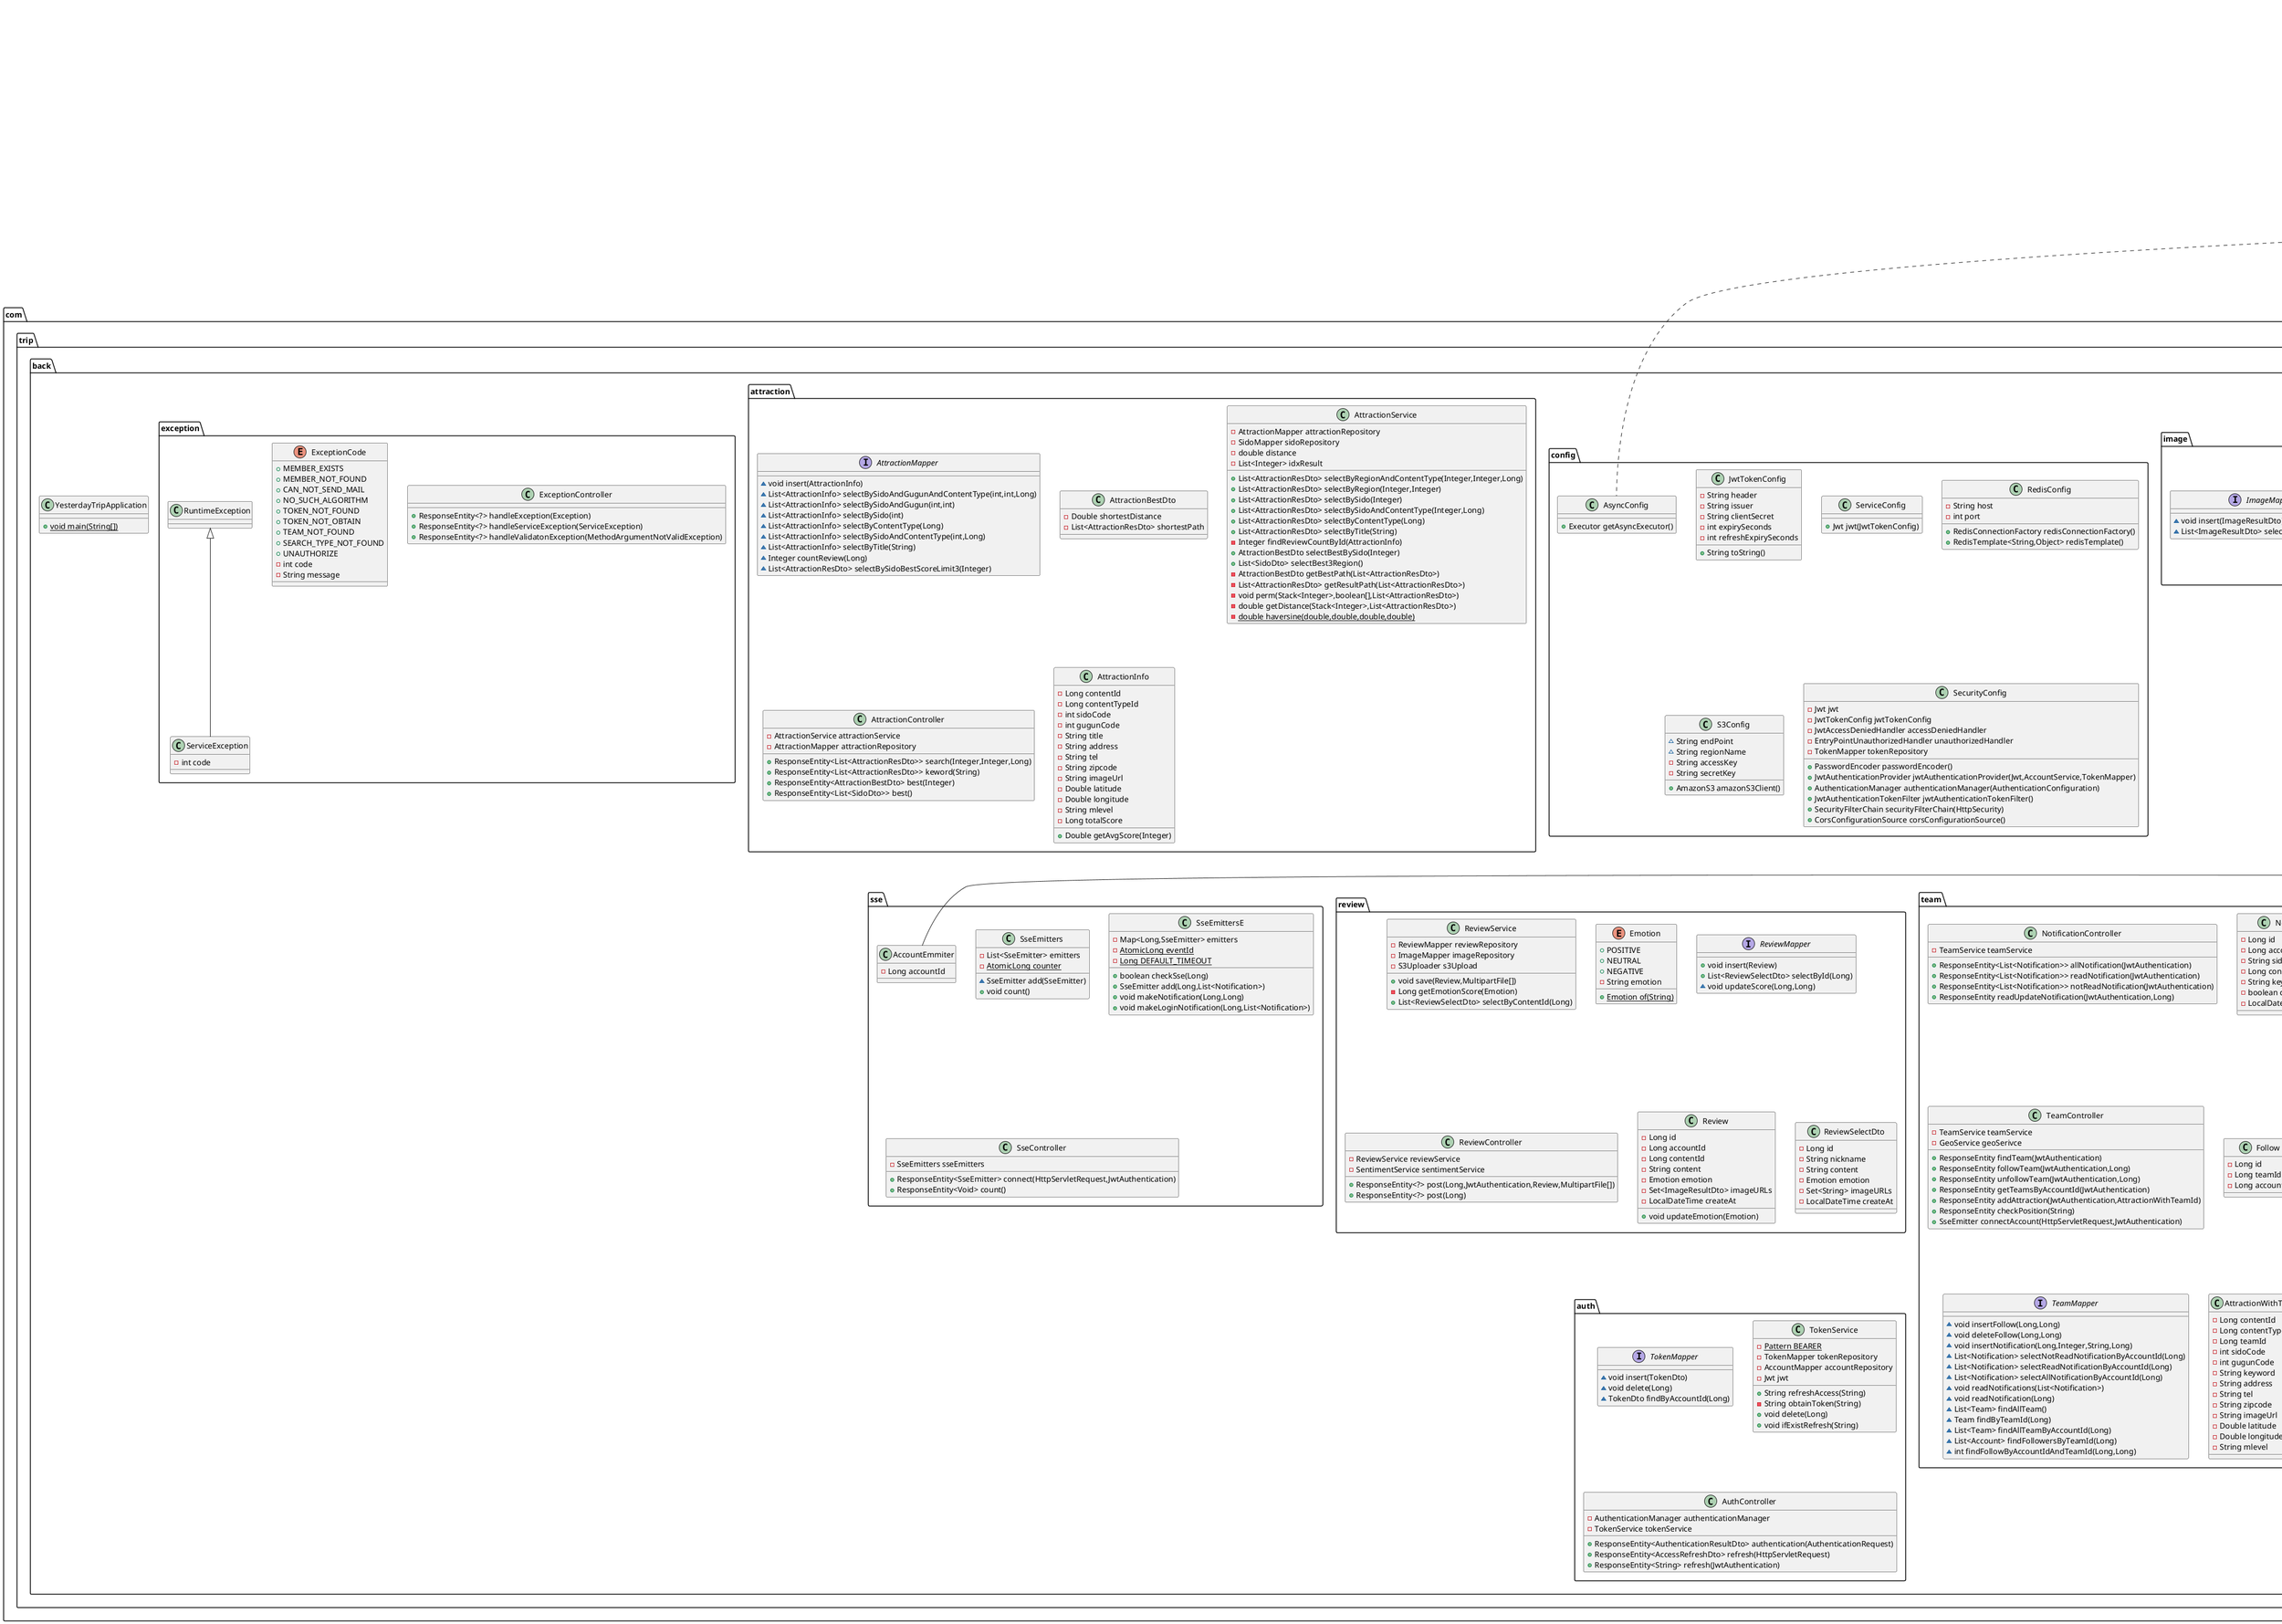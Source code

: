 @startuml
class com.trip.back.mail.RealEmailService {
- JavaMailSender javaMailSender
+ void sendEamil(EmailMessage)
}
class com.trip.back.security.JwtAuthenticationTokenFilter {
- {static} Pattern BEARER
- Logger log
- String headerKey
- Jwt jwt
+ void doFilter(ServletRequest,ServletResponse,FilterChain)
- List<GrantedAuthority> obtainAuthorities(Claims)
- boolean canRefresh(Claims,long)
- Claims verify(String)
- String obtainAuthorizationToken(HttpServletRequest)
}
class com.trip.back.geo.GeoService {
- String clientId
- String clientSecret
- String url
- ObjectMapper objectMapper
+ GeoResDto makePositon(String)
}
enum com.trip.back.account.Role {
+  USER
+  ADMIN
- String value
+ String value()
+ {static} Role of(String)
}
class com.trip.back.account.Roles {
- Long roleId
- Long roleAccountId
- String role
}
class com.trip.back.image.S3Uploader {
- String s3URL
- AmazonS3 s3
- String bucketName
- String folderName
+ Optional<String> upload(MultipartFile,String)
- String upload(File,String)
- String putS3(File,String)
- void removeNewFile(File)
- Optional<File> convert(MultipartFile)
}
class com.trip.back.account.event.AccountventListener {
- EmailService emailService
- {static} String domain
+ void handlerPasswordEvent(FindEmailEvent)
+ void handleVerificateEvent(VerificateEmailEvent)
}
class com.trip.back.config.AsyncConfig {
+ Executor getAsyncExecutor()
}
class com.trip.back.mail.ConsoleMailSender {
+ void sendEamil(EmailMessage)
}
class com.trip.back.config.JwtTokenConfig {
- String header
- String issuer
- String clientSecret
- int expirySeconds
- int refreshExpirySeconds
+ String toString()
}
interface com.trip.back.attraction.AttractionMapper {
~ void insert(AttractionInfo)
~ List<AttractionInfo> selectBySidoAndGugunAndContentType(int,int,Long)
~ List<AttractionInfo> selectBySidoAndGugun(int,int)
~ List<AttractionInfo> selectBySido(int)
~ List<AttractionInfo> selectByContentType(Long)
~ List<AttractionInfo> selectBySidoAndContentType(int,Long)
~ List<AttractionInfo> selectByTitle(String)
~ Integer countReview(Long)
~ List<AttractionResDto> selectBySidoBestScoreLimit3(Integer)
}
interface com.trip.back.region.SidoMapper {
+ List<Sido> selectAll()
+ String selectByCode(Integer)
}
class com.trip.back.account.event.VerificateEmailEvent {
- String email
- String code
}
class com.trip.back.security.JwtAuthentication {
+ Id<Account,Long> id
+ String name
+ String email
+ String toString()
}

class com.trip.back.team.NotificationController {
- TeamService teamService
+ ResponseEntity<List<Notification>> allNotification(JwtAuthentication)
+ ResponseEntity<List<Notification>> readNotification(JwtAuthentication)
+ ResponseEntity<List<Notification>> notReadNotification(JwtAuthentication)
+ ResponseEntity readUpdateNotification(JwtAuthentication,Long)
}


class com.trip.back.review.ReviewService {
- ReviewMapper reviewRepository
- ImageMapper imageRepository
- S3Uploader s3Upload
+ void save(Review,MultipartFile[])
- Long getEmotionScore(Emotion)
+ List<ReviewSelectDto> selectByContentId(Long)
}
class com.trip.back.security.JwtAuthenticationToken {
- Object principal
- String credentials
~ AuthenticationRequest authenticationRequest()
+ Object getPrincipal()
+ String getCredentials()
+ void setAuthenticated(boolean)
+ void eraseCredentials()
+ String toString()
}
class com.trip.back.region.Sido {
- int sidoCode
- String name
}
class com.trip.back.account.event.FindEmailEvent {
- String email
- String password
}


class com.trip.back.config.ServiceConfig {
+ Jwt jwt(JwtTokenConfig)
}
enum com.trip.back.review.Emotion {
+  POSITIVE
+  NEUTRAL
+  NEGATIVE
- String emotion
+ {static} Emotion of(String)
}
class com.trip.back.geo.GeoResponse {
~ Addresses[] addresses
}
class com.trip.back.exception.ExceptionController {
+ ResponseEntity<?> handleException(Exception)
+ ResponseEntity<?> handleServiceException(ServiceException)
+ ResponseEntity<?> handleValidatonException(MethodArgumentNotValidException)
}
class com.trip.back.attraction.AttractionBestDto {
- Double shortestDistance
- List<AttractionResDto> shortestPath
}

class com.trip.back.team.Notification {
- Long id
- Long accountId
- String sidoName
- Long contentTypeId
- String keyword
- boolean checked
- LocalDateTime createAt
}

class com.trip.back.attraction.AttractionService {
- AttractionMapper attractionRepository
- SidoMapper sidoRepository
- double distance
- List<Integer> idxResult
+ List<AttractionResDto> selectByRegionAndContentType(Integer,Integer,Long)
+ List<AttractionResDto> selectByRegion(Integer,Integer)
+ List<AttractionResDto> selectBySido(Integer)
+ List<AttractionResDto> selectBySidoAndContentType(Integer,Long)
+ List<AttractionResDto> selectByContentType(Long)
+ List<AttractionResDto> selectByTitle(String)
- Integer findReviewCountById(AttractionInfo)
+ AttractionBestDto selectBestBySido(Integer)
+ List<SidoDto> selectBest3Region()
- AttractionBestDto getBestPath(List<AttractionResDto>)
- List<AttractionResDto> getResultPath(List<AttractionResDto>)
- void perm(Stack<Integer>,boolean[],List<AttractionResDto>)
- double getDistance(Stack<Integer>,List<AttractionResDto>)
- {static} double haversine(double,double,double,double)
}
class com.trip.back.team.Team {
- Long id
- String name
- Long accountId
}
class com.trip.back.attraction.AttractionController {
- AttractionService attractionService
- AttractionMapper attractionRepository
+ ResponseEntity<List<AttractionResDto>> search(Integer,Integer,Long)
+ ResponseEntity<List<AttractionResDto>> keword(String)
+ ResponseEntity<AttractionBestDto> best(Integer)
+ ResponseEntity<List<SidoDto>> best()
}
class com.trip.back.sse.SseEmitters {
- List<SseEmitter> emitters
- {static} AtomicLong counter
~ SseEmitter add(SseEmitter)
+ void count()
}
class com.trip.back.YesterdayTripApplication {
+ {static} void main(String[])
}
class com.trip.back.team.TeamController {
- TeamService teamService
- GeoService geoSerivce
+ ResponseEntity findTeam(JwtAuthentication)
+ ResponseEntity followTeam(JwtAuthentication,Long)
+ ResponseEntity unfollowTeam(JwtAuthentication,Long)
+ ResponseEntity getTeamsByAccountId(JwtAuthentication)
+ ResponseEntity addAttraction(JwtAuthentication,AttractionWithTeamId)
+ ResponseEntity checkPosition(String)
+ SseEmitter connectAccount(HttpServletRequest,JwtAuthentication)
}

class com.trip.back.config.RedisConfig {
- String host
- int port
+ RedisConnectionFactory redisConnectionFactory()
+ RedisTemplate<String,Object> redisTemplate()
}
class com.trip.back.sse.SseEmittersE {
- Map<Long,SseEmitter> emitters
- {static} AtomicLong eventId
- {static} Long DEFAULT_TIMEOUT
+ boolean checkSse(Long)
+ SseEmitter add(Long,List<Notification>)
+ void makeNotification(Long,Long)
+ void makeLoginNotification(Long,List<Notification>)
}
interface com.trip.back.region.GugunMapper {
~ void insert(Gugun)
~ List<Gugun> selectBySidoCode(int)
}

class com.trip.back.security.Jwt {
- String issuer
- String clientSecret
- int expirySeconds
- Algorithm algorithm
- JWTVerifier jwtVerifier
- int refreshExpirySeconds
+ String newToken(Claims)
+ String newRefreshToken(Claims)
+ String refreshToken(String)
+ Claims verify(String)
+ String getIssuer()
+ String getClientSecret()
+ int getExpirySeconds()
+ Algorithm getAlgorithm()
+ JWTVerifier getJwtVerifier()
}
class com.trip.back.security.Jwt$Claims {
+ Long userKey
+ String email
~ String nickname
~ String[] roles
~ Date iat
~ Date exp
+ {static} Claims of(long,String,String,String[])
~ long iat()
~ long exp()
~ void eraseIat()
~ void eraseExp()
+ String toString()
}
class com.trip.back.team.Follow {
- Long id
- Long teamId
- Long accountId
}

interface com.trip.back.account.AccountMapper {
~ int save(Account)
~ Account findByEmail(String)
~ Account findByNickname(String)
~ Account findById(Long)
~ void updateRandomPassword(String,Long)
~ void updatePassword(String,Long)
~ int saveRole(Roles)
~ List<Roles> getRoles(Long)
}


class com.trip.back.sentiment.Document {
- String sentiment
}
interface com.trip.back.image.ImageMapper {
~ void insert(ImageResultDto)
~ List<ImageResultDto> selectByReviewId(Long)
}
enum com.trip.back.region.ContentType {
+  TOURIST
+  CULTURAL
+  FESTIVAL
+  LODGMENT
+  FOOD
- Integer contentTypeId
- String contentTypeName
+ Integer getContentTypeId()
+ String getContentTypeName()
}
class com.trip.back.security.EntryPointUnauthorizedHandler {
~ {static} ResponseEntity<?> E401
- ObjectMapper objectMaper
+ void commence(HttpServletRequest,HttpServletResponse,AuthenticationException)
}
class com.trip.back.sentiment.SentimentService {
- String clientId
- String clientSecret
- String url
- ObjectMapper objectMapper
+ Emotion makeEmotion(String)
}
enum com.trip.back.exception.ExceptionCode {
+  MEMBER_EXISTS
+  MEMBER_NOT_FOUND
+  CAN_NOT_SEND_MAIL
+  NO_SUCH_ALGORITHM
+  TOKEN_NOT_FOUND
+  TOKEN_NOT_OBTAIN
+  TEAM_NOT_FOUND
+  SEARCH_TYPE_NOT_FOUND
+  UNAUTHORIZE
- int code
- String message
}
class com.trip.back.sse.SseController {
- SseEmitters sseEmitters
+ ResponseEntity<SseEmitter> connect(HttpServletRequest,JwtAuthentication)
+ ResponseEntity<Void> count()
}
class com.trip.back.account.AccountService {
- {static} String AUTH_CODE_PREFIX
- long authCodeExpirationMillis
- RedisService redisService
- AccountMapper accountRepository
- PasswordEncoder passwordEncoder
- ApplicationEventPublisher eventPublisher
+ void join(Account)
+ Account findByEmail(String)
+ Account findByNickname(String)
+ Account login(String,String)
+ void missPass(String)
+ void sendCodeToEmail(String)
- String createCode()
+ boolean verifiedCode(String,String)
+ boolean checkPass(String,String)
+ void changePass(String,String)
}
class com.trip.back.attraction.AttractionInfo {
- Long contentId
- Long contentTypeId
- int sidoCode
- int gugunCode
- String title
- String address
- String tel
- String zipcode
- String imageUrl
- Double latitude
- Double longitude
- String mlevel
- Long totalScore
+ Double getAvgScore(Integer)
}
class com.trip.back.region.Gugun {
- int gugunCode
- String name
- int sidoCode
}
class com.trip.back.account.RedisService {
- RedisTemplate<String,Object> redisTemplate
+ void setData(String,String,Long)
+ String getData(String)
+ void deleteData(String)
+ boolean checkExistsValue(String)
}
interface com.trip.back.mail.EmailService {
+ void sendEamil(EmailMessage)
}
class com.trip.back.security.JwtAccessDeniedHandler {
~ {static} ResponseEntity<?> E403
- ObjectMapper objectMaper
+ void handle(HttpServletRequest,HttpServletResponse,AccessDeniedException)
}

interface com.trip.back.review.ReviewMapper {
+ void insert(Review)
+ List<ReviewSelectDto> selectById(Long)
~ void updateScore(Long,Long)
}
class com.trip.back.review.ReviewController {
- ReviewService reviewService
- SentimentService sentimentService
+ ResponseEntity<?> post(Long,JwtAuthentication,Review,MultipartFile[])
+ ResponseEntity<?> post(Long)
}
class com.trip.back.sentiment.ApiResult {
- Document document
}


interface com.trip.back.auth.TokenMapper {
~ void insert(TokenDto)
~ void delete(Long)
~ TokenDto findByAccountId(Long)
}
class com.trip.back.auth.TokenService {
- {static} Pattern BEARER
- TokenMapper tokenRepository
- AccountMapper accountRepository
- Jwt jwt
+ String refreshAccess(String)
- String obtainToken(String)
+ void delete(Long)
+ void ifExistRefresh(String)
}


class com.trip.back.team.TeamService {
- TeamMapper teamRepository
- AccountMapper accountRepository
- AttractionMapper attractionRepository
- SseEmittersE accountEmitters
~ List<TeamFollowCheckDto> findAllTeam(Long)
~ void addFollow(Long,Long)
~ void deleteFollow(Long,Long)
~ void addAttraction(AttractionWithTeamId)
~ List<Team> findTeamsByAccountId(Long)
+ List<Notification> findNotReadNotificationByAccountId(Long)
~ List<Notification> findReadNotificationByAccountId(Long)
~ List<Notification> findAllNotificationByAccountId(Long)
~ void readNotifications(List<Notification>)
~ void readNotification(Long)
~ SseEmitter addEmitters(Long)
}
class com.trip.back.config.S3Config {
~ String endPoint
~ String regionName
- String accessKey
- String secretKey
+ AmazonS3 amazonS3Client()
}
class com.trip.back.account.AccountController {
- AccountService accountService
+ ResponseEntity join(JoinRequest)
+ ResponseEntity sendEmail(String)
+ ResponseEntity verificateEmail(String,String)
+ ResponseEntity<Boolean> checkEmail(String)
+ ResponseEntity<Boolean> checkNickname(String)
+ ResponseEntity findPass(String)
+ ResponseEntity checkPass(JwtAuthentication,String)
+ ResponseEntity changePass(JwtAuthentication,PasswordRequest)
}
class com.trip.back.security.JwtAuthenticationProvider {
- Jwt jwt
- AccountService accountService
- TokenMapper tokenRepository
+ boolean supports(Class<?>)
+ Authentication authenticate(Authentication)
- Authentication processUserAuthentication(AuthenticationRequest)
}

class com.trip.back.geo.Addresses {
- String roadAddress
- String jibunAddress
- Double x
- Double y
}
class com.trip.back.config.SecurityConfig {
- Jwt jwt
- JwtTokenConfig jwtTokenConfig
- JwtAccessDeniedHandler accessDeniedHandler
- EntryPointUnauthorizedHandler unauthorizedHandler
- TokenMapper tokenRepository
+ PasswordEncoder passwordEncoder()
+ JwtAuthenticationProvider jwtAuthenticationProvider(Jwt,AccountService,TokenMapper)
+ AuthenticationManager authenticationManager(AuthenticationConfiguration)
+ JwtAuthenticationTokenFilter jwtAuthenticationTokenFilter()
+ SecurityFilterChain securityFilterChain(HttpSecurity)
+ CorsConfigurationSource corsConfigurationSource()
}
class com.trip.back.exception.ServiceException {
- int code
}
class com.trip.back.review.Review {
- Long id
- Long accountId
- Long contentId
- String content
- Emotion emotion
- Set<ImageResultDto> imageURLs
- LocalDateTime createAt
+ void updateEmotion(Emotion)
}
class com.trip.back.auth.AuthController {
- AuthenticationManager authenticationManager
- TokenService tokenService
+ ResponseEntity<AuthenticationResultDto> authentication(AuthenticationRequest)
+ ResponseEntity<AccessRefreshDto> refresh(HttpServletRequest)
+ ResponseEntity<String> refresh(JwtAuthentication)
}

class com.trip.back.mail.EmailMessage {
- String to
- String subject
- String message
}

interface com.trip.back.team.TeamMapper {
~ void insertFollow(Long,Long)
~ void deleteFollow(Long,Long)
~ void insertNotification(Long,Integer,String,Long)
~ List<Notification> selectNotReadNotificationByAccountId(Long)
~ List<Notification> selectReadNotificationByAccountId(Long)
~ List<Notification> selectAllNotificationByAccountId(Long)
~ void readNotifications(List<Notification>)
~ void readNotification(Long)
~ List<Team> findAllTeam()
~ Team findByTeamId(Long)
~ List<Team> findAllTeamByAccountId(Long)
~ List<Account> findFollowersByTeamId(Long)
~ int findFollowByAccountIdAndTeamId(Long,Long)
}

class com.trip.back.sse.AccountEmmiter {
- Long accountId
}


class com.trip.back.region.RegionController {
- GugunMapper gugunRepository
- SidoMapper sidoRepository
+ ResponseEntity<List<SidoDto>> sidoAll()
+ ResponseEntity<List<GugunDto>> gugunAll(String)
+ ResponseEntity<List<ContentTypeDto>> contentTypes()
}
class com.trip.back.account.Account {
- Long id
- String email
- String nickname
- String password
- LocalDateTime emailAt
- List<Roles> roles
+ void passEncode(String)
+ void login(PasswordEncoder,String)
+ String newApiToken(Jwt,String[])
+ String newRefreshApiToken(Jwt,String[])
+ void afterLogin()
+ boolean canSendEmail()
}
class com.trip.back.review.ReviewSelectDto {
- Long id
- String nickname
- String content
- Emotion emotion
- Set<String> imageURLs
- LocalDateTime createAt
}

class com.trip.back.team.AttractionWithTeamId {
- Long contentId
- Long contentTypeId
- Long teamId
- int sidoCode
- int gugunCode
- String keyword
- String address
- String tel
- String zipcode
- String imageUrl
- Double latitude
- Double longitude
- String mlevel
}


com.trip.back.mail.EmailService <|.. com.trip.back.mail.RealEmailService
org.springframework.web.filter.GenericFilterBean <|-- com.trip.back.security.JwtAuthenticationTokenFilter
org.springframework.scheduling.annotation.AsyncConfigurer <|.. com.trip.back.config.AsyncConfig
com.trip.back.mail.EmailService <|.. com.trip.back.mail.ConsoleMailSender
org.springframework.security.authentication.AbstractAuthenticationToken <|-- com.trip.back.security.JwtAuthenticationToken
com.trip.back.security.Jwt +.. com.trip.back.security.Jwt$Claims
org.springframework.security.web.AuthenticationEntryPoint <|.. com.trip.back.security.EntryPointUnauthorizedHandler
org.springframework.security.web.access.AccessDeniedHandler <|.. com.trip.back.security.JwtAccessDeniedHandler
org.springframework.security.authentication.AuthenticationProvider <|.. com.trip.back.security.JwtAuthenticationProvider
com.trip.back.exception.RuntimeException <|-- com.trip.back.exception.ServiceException
org.springframework.web.servlet.mvc.method.annotation.SseEmitter <|-- com.trip.back.sse.AccountEmmiter
@enduml